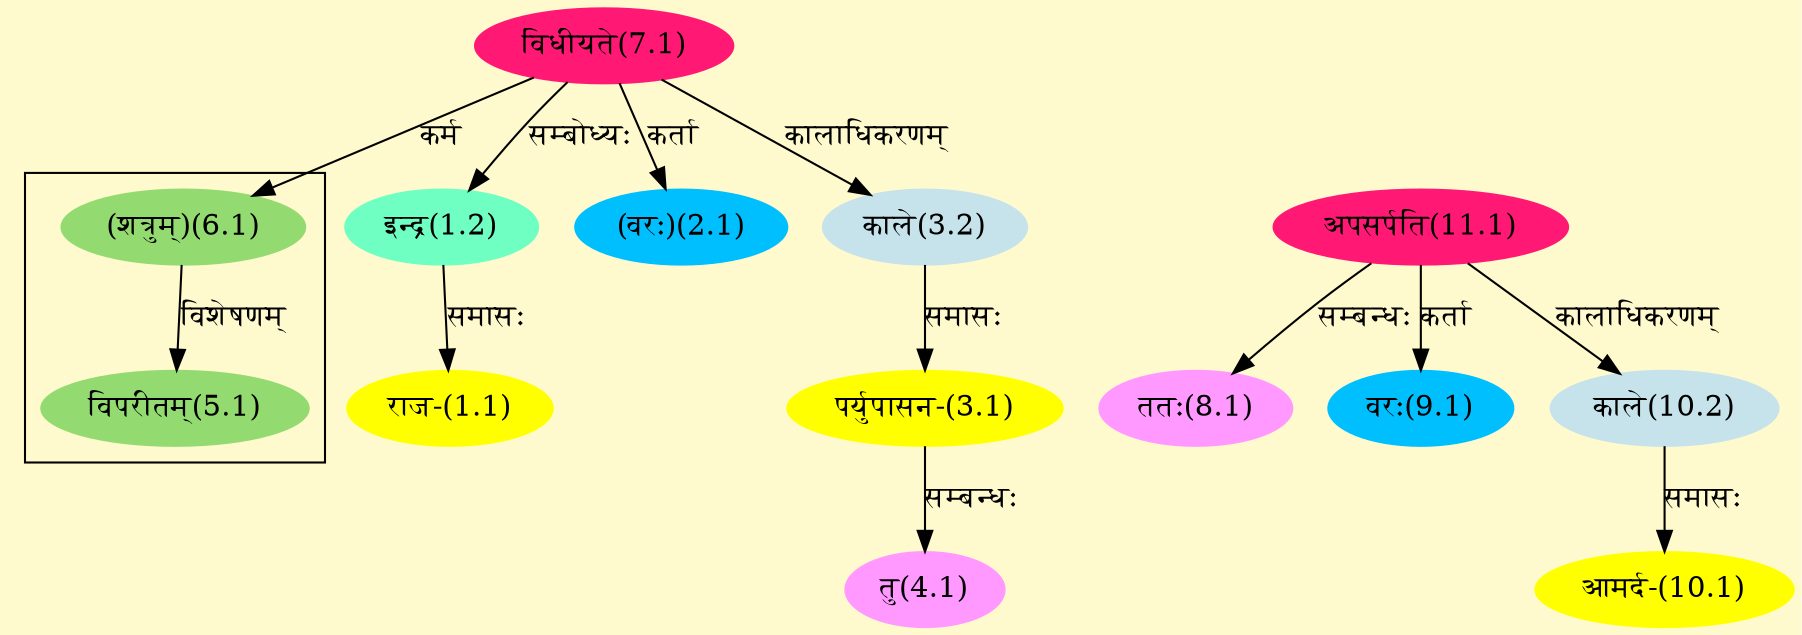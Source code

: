 digraph G{
rankdir=BT;
 compound=true;
 bgcolor="lemonchiffon1";

subgraph cluster_1{
Node5_1 [style=filled, color="#93DB70" label = "विपरीतम्(5.1)"]
Node6_1 [style=filled, color="#93DB70" label = "(शत्रुम्)(6.1)"]

}
Node1_1 [style=filled, color="#FFFF00" label = "राज-(1.1)"]
Node1_2 [style=filled, color="#6FFFC3" label = "इन्द्र(1.2)"]
Node7_1 [style=filled, color="#FF1975" label = "विधीयते(7.1)"]
Node2_1 [style=filled, color="#00BFFF" label = "(वरः)(2.1)"]
Node3_1 [style=filled, color="#FFFF00" label = "पर्युपासन-(3.1)"]
Node3_2 [style=filled, color="#C6E2EB" label = "काले(3.2)"]
Node4_1 [style=filled, color="#FF99FF" label = "तु(4.1)"]
Node6_1 [style=filled, color="#93DB70" label = "(शत्रुम्)(6.1)"]
Node [style=filled, color="" label = "()"]
Node8_1 [style=filled, color="#FF99FF" label = "ततः(8.1)"]
Node11_1 [style=filled, color="#FF1975" label = "अपसर्पति(11.1)"]
Node9_1 [style=filled, color="#00BFFF" label = "वरः(9.1)"]
Node10_1 [style=filled, color="#FFFF00" label = "आमर्द-(10.1)"]
Node10_2 [style=filled, color="#C6E2EB" label = "काले(10.2)"]
/* Start of Relations section */

Node1_1 -> Node1_2 [  label="समासः"  dir="back" ]
Node1_2 -> Node7_1 [  label="सम्बोध्यः"  dir="back" ]
Node2_1 -> Node7_1 [  label="कर्ता"  dir="back" ]
Node3_1 -> Node3_2 [  label="समासः"  dir="back" ]
Node3_2 -> Node7_1 [  label="कालाधिकरणम्"  dir="back" ]
Node4_1 -> Node3_1 [  label="सम्बन्धः"  dir="back" ]
Node5_1 -> Node6_1 [  label="विशेषणम्"  dir="back" ]
Node6_1 -> Node7_1 [  label="कर्म"  dir="back" ]
Node8_1 -> Node11_1 [  label="सम्बन्धः"  dir="back" ]
Node9_1 -> Node11_1 [  label="कर्ता"  dir="back" ]
Node10_1 -> Node10_2 [  label="समासः"  dir="back" ]
Node10_2 -> Node11_1 [  label="कालाधिकरणम्"  dir="back" ]
}
